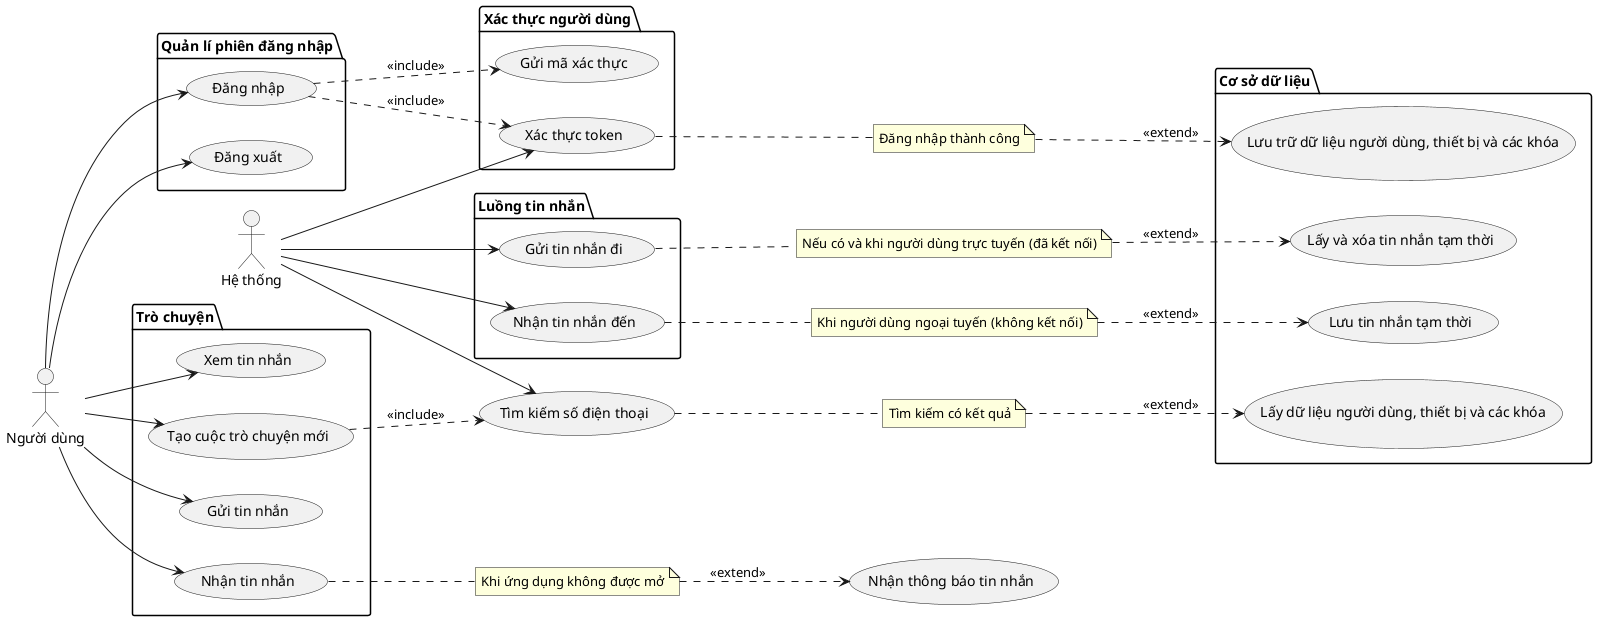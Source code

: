 @startuml
 
left to right direction
:Người dùng: as user
:Hệ thống: as server
package "Quản lí phiên đăng nhập" {
    usecase "Đăng nhập" as login
    usecase "Đăng xuất" as logout
}
package "Xác thực người dùng" {
    usecase "Gửi mã xác thực" as otp
    usecase "Xác thực token" as verifyToken
}
package "Luồng tin nhắn" {
    usecase "Gửi tin nhắn đi" as incoming
    usecase "Nhận tin nhắn đến" as outgoing
}

package "Cơ sở dữ liệu" {
    usecase "Lưu tin nhắn tạm thời" as storing
    usecase "Lưu trữ dữ liệu người dùng, thiết bị và các khóa" as createUserData
    usecase "Lấy và xóa tin nhắn tạm thời" as getting
    usecase "Lấy dữ liệu người dùng, thiết bị và các khóa" as getUserData
}
package "Trò chuyện" {
    usecase "Xem tin nhắn" as view
    usecase "Tạo cuộc trò chuyện mới" as new
    usecase "Gửi tin nhắn" as sending
    usecase "Nhận tin nhắn" as receiving
}
usecase "Tìm kiếm số điện thoại" as searching
usecase "Nhận thông báo tin nhắn" as notification
user --> login
user --> logout
user --> sending
user --> receiving
user --> view
user --> new
new ..> searching: <<include>>
login ..> otp : <<include>>
login ..> verifyToken : <<include>>
server --> verifyToken
server --> incoming
server --> outgoing
server --> searching
note "Đăng nhập thành công" as logged
note "Khi người dùng ngoại tuyến (không kết nối)" as offline
note "Nếu có và khi người dùng trực tuyến (đã kết nối)" as online
note "Khi ứng dụng không được mở" as closingApp
note "Tìm kiếm có kết quả" as successfulSearching
verifyToken .. logged
logged ..> createUserData : <<extend>>
outgoing .. offline
offline ..> storing: <<extend>>
incoming .. online
online ..> getting: <<extend>>
receiving .. closingApp 
closingApp ..> notification: <<extend>>
searching .. successfulSearching
successfulSearching ..> getUserData: <<extend>>
@enduml